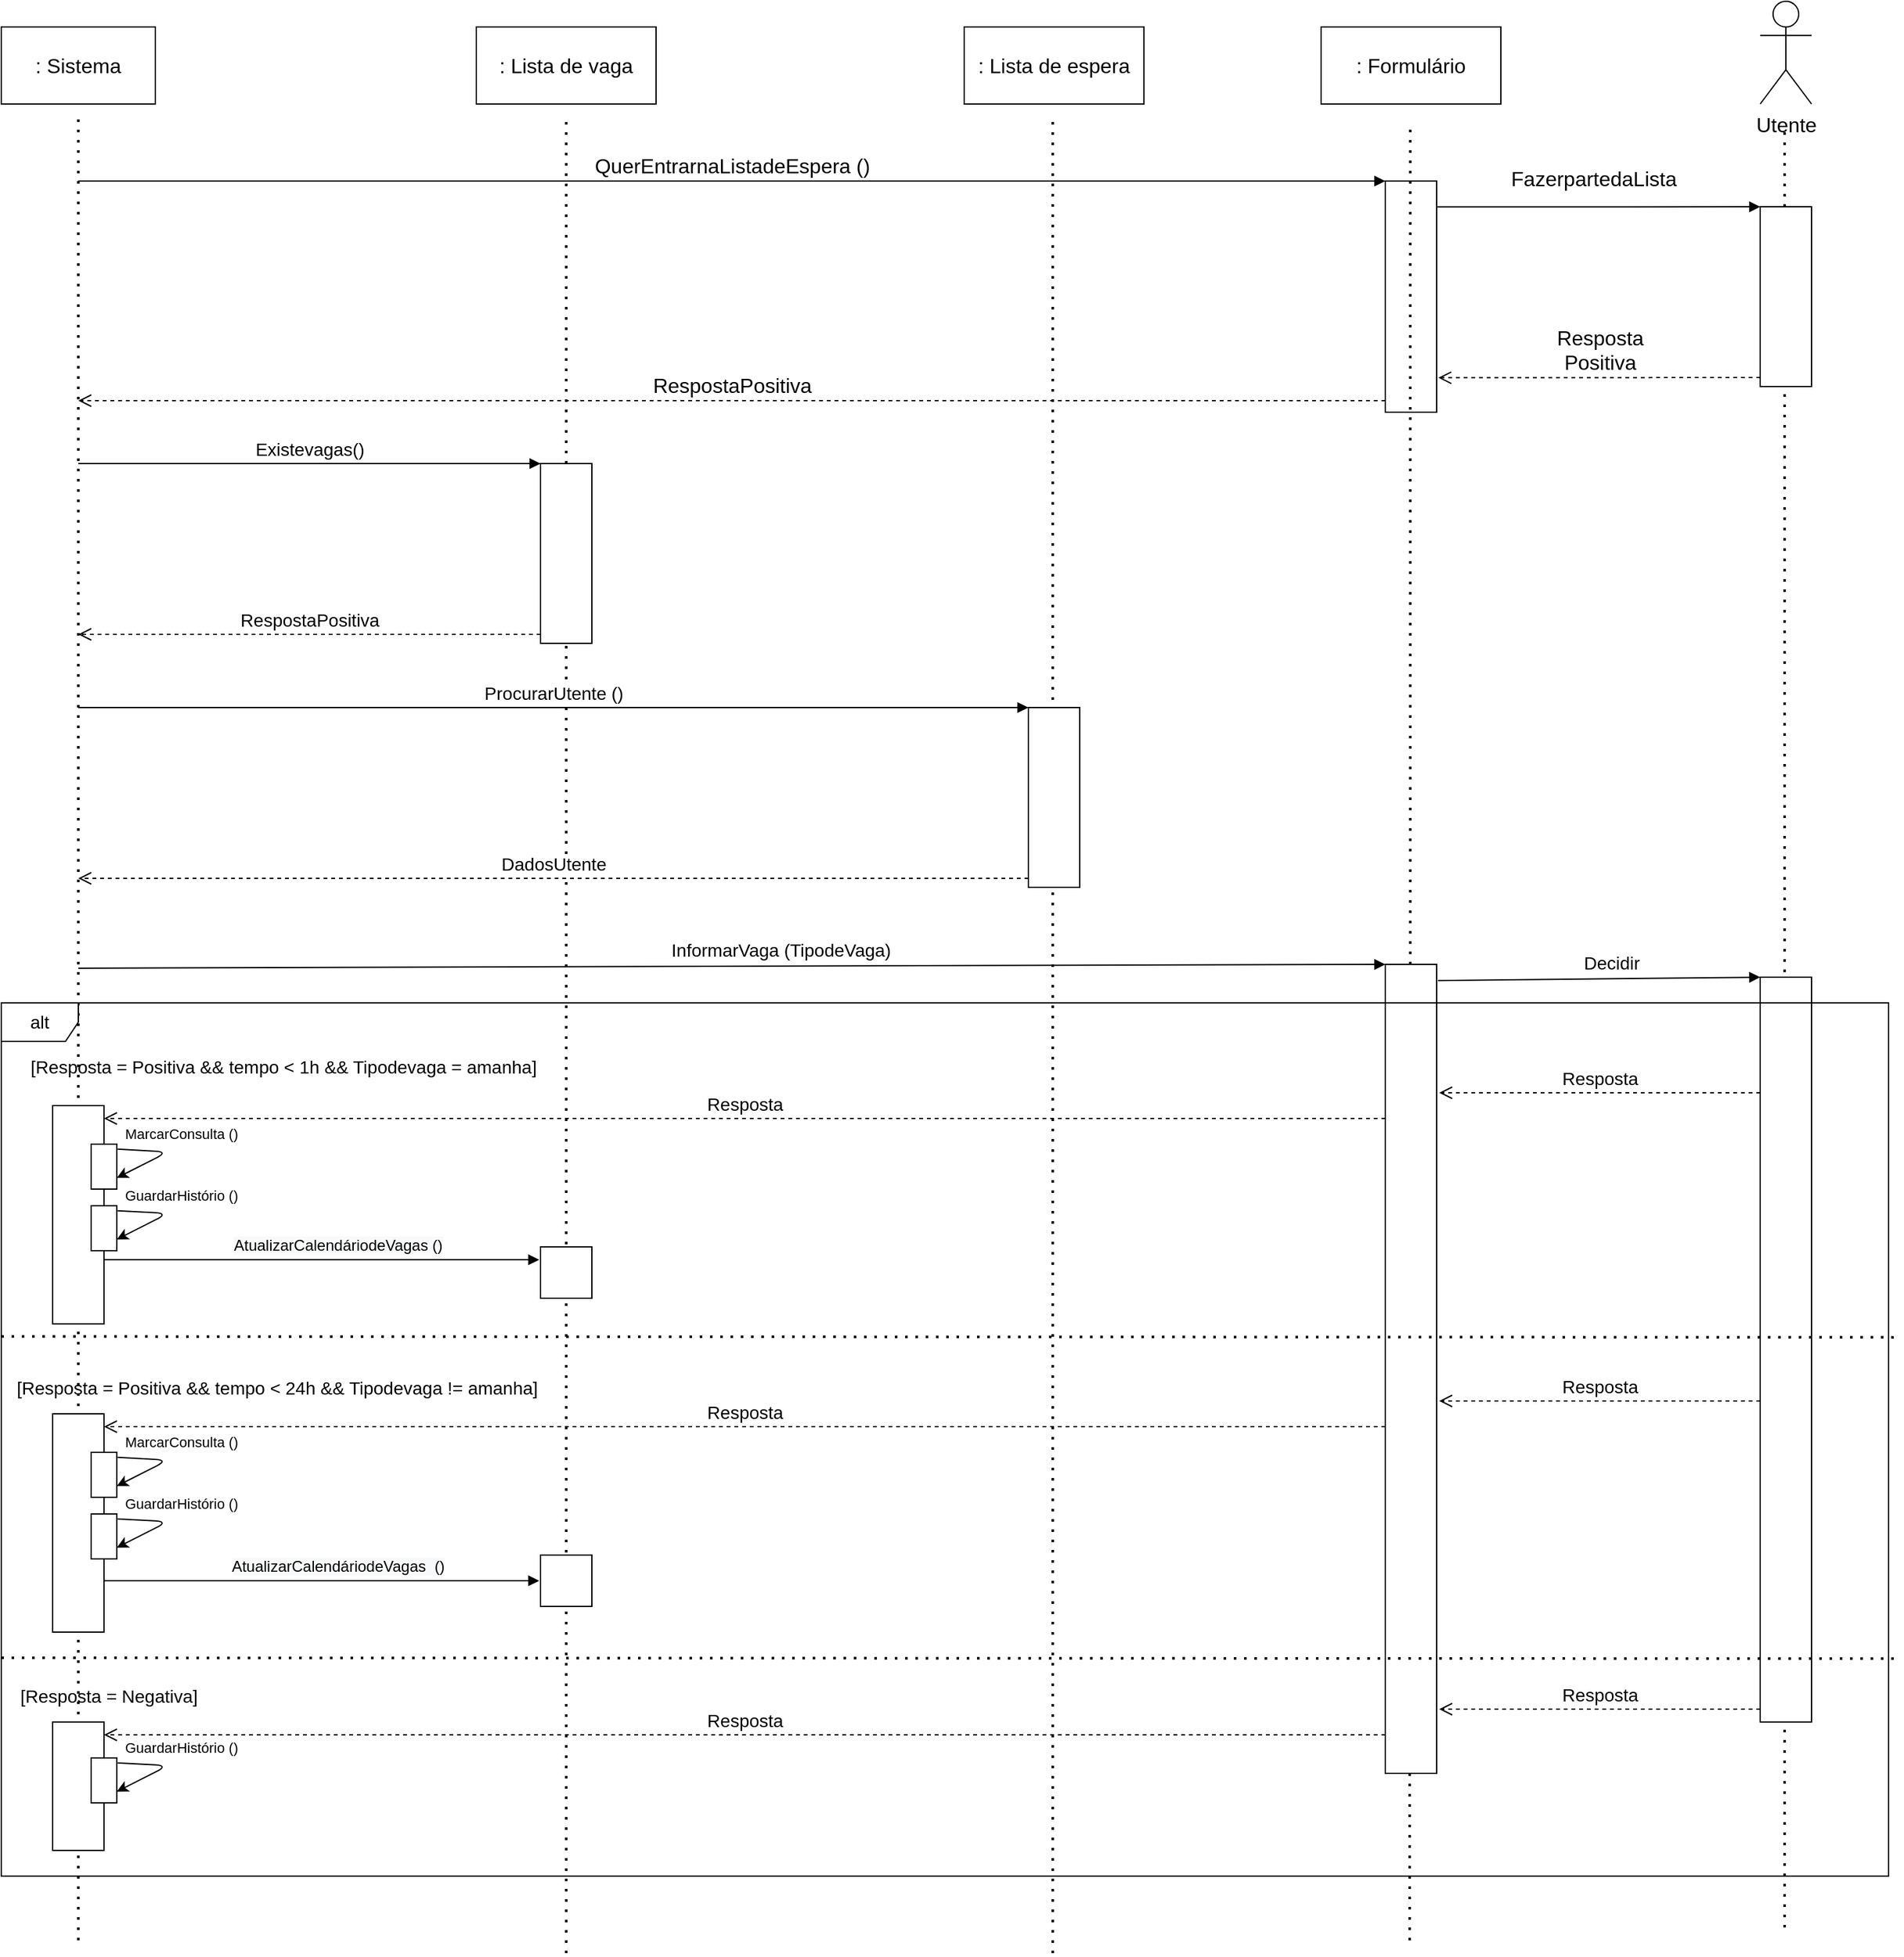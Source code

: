 <mxfile version="14.2.7" type="device"><diagram id="htecm0qHcSELlE1p5ygY" name="Page-1"><mxGraphModel dx="1221" dy="645" grid="1" gridSize="10" guides="1" tooltips="1" connect="1" arrows="1" fold="1" page="1" pageScale="1" pageWidth="2336" pageHeight="1654" math="0" shadow="0"><root><mxCell id="0"/><mxCell id="1" parent="0"/><mxCell id="HVs9noW8Cs3Wsttf9LCI-1" value=": Sistema" style="rounded=0;whiteSpace=wrap;html=1;fontSize=16;" parent="1" vertex="1"><mxGeometry x="80" y="60" width="120" height="60" as="geometry"/></mxCell><mxCell id="HVs9noW8Cs3Wsttf9LCI-2" value="" style="endArrow=none;dashed=1;html=1;dashPattern=1 3;strokeWidth=2;fontSize=16;" parent="1" edge="1"><mxGeometry width="50" height="50" relative="1" as="geometry"><mxPoint x="140" y="1550" as="sourcePoint"/><mxPoint x="140" y="130" as="targetPoint"/></mxGeometry></mxCell><mxCell id="HVs9noW8Cs3Wsttf9LCI-3" value=": Lista de vaga" style="rounded=0;whiteSpace=wrap;html=1;fontSize=16;" parent="1" vertex="1"><mxGeometry x="450" y="60" width="140" height="60" as="geometry"/></mxCell><mxCell id="HVs9noW8Cs3Wsttf9LCI-4" value="" style="endArrow=none;dashed=1;html=1;dashPattern=1 3;strokeWidth=2;fontSize=16;" parent="1" source="9rK2mx8AJZ_IYX5JUG2S-1" edge="1"><mxGeometry width="50" height="50" relative="1" as="geometry"><mxPoint x="520" y="1040" as="sourcePoint"/><mxPoint x="520" y="130" as="targetPoint"/></mxGeometry></mxCell><mxCell id="HVs9noW8Cs3Wsttf9LCI-5" value=": Lista de espera" style="rounded=0;whiteSpace=wrap;html=1;fontSize=16;" parent="1" vertex="1"><mxGeometry x="830" y="60" width="140" height="60" as="geometry"/></mxCell><mxCell id="HVs9noW8Cs3Wsttf9LCI-6" value="" style="endArrow=none;dashed=1;html=1;dashPattern=1 3;strokeWidth=2;fontSize=16;" parent="1" edge="1"><mxGeometry width="50" height="50" relative="1" as="geometry"><mxPoint x="899" y="1560" as="sourcePoint"/><mxPoint x="899" y="130" as="targetPoint"/></mxGeometry></mxCell><mxCell id="HVs9noW8Cs3Wsttf9LCI-7" value="Utente" style="shape=umlActor;verticalLabelPosition=bottom;verticalAlign=top;html=1;outlineConnect=0;fontSize=16;" parent="1" vertex="1"><mxGeometry x="1450" y="40" width="40" height="80" as="geometry"/></mxCell><mxCell id="HVs9noW8Cs3Wsttf9LCI-8" value="" style="endArrow=none;dashed=1;html=1;dashPattern=1 3;strokeWidth=2;fontSize=16;" parent="1" source="wU7JkFVAWZEECIcd1Hod-3" edge="1"><mxGeometry width="50" height="50" relative="1" as="geometry"><mxPoint x="1469" y="1200" as="sourcePoint"/><mxPoint x="1469" y="140" as="targetPoint"/></mxGeometry></mxCell><mxCell id="HVs9noW8Cs3Wsttf9LCI-9" value="" style="html=1;points=[];perimeter=orthogonalPerimeter;strokeColor=#000000;fontSize=16;" parent="1" vertex="1"><mxGeometry x="1158" y="180" width="40" height="180" as="geometry"/></mxCell><mxCell id="HVs9noW8Cs3Wsttf9LCI-10" value="QuerEntrarnaListadeEspera ()" style="html=1;verticalAlign=bottom;endArrow=block;entryX=0;entryY=0;fontSize=16;" parent="1" target="HVs9noW8Cs3Wsttf9LCI-9" edge="1"><mxGeometry relative="1" as="geometry"><mxPoint x="140" y="180" as="sourcePoint"/></mxGeometry></mxCell><mxCell id="HVs9noW8Cs3Wsttf9LCI-11" value="RespostaPositiva" style="html=1;verticalAlign=bottom;endArrow=open;dashed=1;endSize=8;exitX=0;exitY=0.95;fontSize=16;" parent="1" source="HVs9noW8Cs3Wsttf9LCI-9" edge="1"><mxGeometry relative="1" as="geometry"><mxPoint x="140" y="351" as="targetPoint"/></mxGeometry></mxCell><mxCell id="9rK2mx8AJZ_IYX5JUG2S-2" value="Existevagas()" style="html=1;verticalAlign=bottom;endArrow=block;entryX=0;entryY=0;fontSize=14;" parent="1" target="9rK2mx8AJZ_IYX5JUG2S-1" edge="1"><mxGeometry relative="1" as="geometry"><mxPoint x="140" y="400" as="sourcePoint"/></mxGeometry></mxCell><mxCell id="9rK2mx8AJZ_IYX5JUG2S-3" value="RespostaPositiva" style="html=1;verticalAlign=bottom;endArrow=open;dashed=1;endSize=8;exitX=0;exitY=0.95;fontSize=14;" parent="1" source="9rK2mx8AJZ_IYX5JUG2S-1" edge="1"><mxGeometry relative="1" as="geometry"><mxPoint x="140" y="533" as="targetPoint"/></mxGeometry></mxCell><mxCell id="9rK2mx8AJZ_IYX5JUG2S-1" value="" style="html=1;points=[];perimeter=orthogonalPerimeter;strokeColor=#000000;" parent="1" vertex="1"><mxGeometry x="500" y="400" width="40" height="140" as="geometry"/></mxCell><mxCell id="9rK2mx8AJZ_IYX5JUG2S-5" value="" style="endArrow=none;dashed=1;html=1;dashPattern=1 3;strokeWidth=2;fontSize=16;" parent="1" target="9rK2mx8AJZ_IYX5JUG2S-1" edge="1"><mxGeometry width="50" height="50" relative="1" as="geometry"><mxPoint x="520" y="1560" as="sourcePoint"/><mxPoint x="520" y="130" as="targetPoint"/></mxGeometry></mxCell><mxCell id="9rK2mx8AJZ_IYX5JUG2S-10" value="ProcurarUtente ()" style="html=1;verticalAlign=bottom;endArrow=block;entryX=0;entryY=0;fontSize=14;" parent="1" target="9rK2mx8AJZ_IYX5JUG2S-12" edge="1"><mxGeometry relative="1" as="geometry"><mxPoint x="140" y="590" as="sourcePoint"/></mxGeometry></mxCell><mxCell id="9rK2mx8AJZ_IYX5JUG2S-11" value="DadosUtente" style="html=1;verticalAlign=bottom;endArrow=open;dashed=1;endSize=8;exitX=0;exitY=0.95;fontSize=14;" parent="1" source="9rK2mx8AJZ_IYX5JUG2S-12" edge="1"><mxGeometry relative="1" as="geometry"><mxPoint x="140" y="723" as="targetPoint"/></mxGeometry></mxCell><mxCell id="9rK2mx8AJZ_IYX5JUG2S-12" value="" style="html=1;points=[];perimeter=orthogonalPerimeter;strokeColor=#000000;" parent="1" vertex="1"><mxGeometry x="880" y="590" width="40" height="140" as="geometry"/></mxCell><mxCell id="9rK2mx8AJZ_IYX5JUG2S-13" value="InformarVaga (TipodeVaga)" style="html=1;verticalAlign=bottom;endArrow=block;entryX=0;entryY=0;fontSize=14;" parent="1" target="9rK2mx8AJZ_IYX5JUG2S-15" edge="1"><mxGeometry x="0.075" y="1" relative="1" as="geometry"><mxPoint x="140" y="793" as="sourcePoint"/><mxPoint as="offset"/></mxGeometry></mxCell><mxCell id="wU7JkFVAWZEECIcd1Hod-1" value=": Formulário" style="rounded=0;whiteSpace=wrap;html=1;fontSize=16;" parent="1" vertex="1"><mxGeometry x="1108" y="60" width="140" height="60" as="geometry"/></mxCell><mxCell id="wU7JkFVAWZEECIcd1Hod-2" value="" style="endArrow=none;dashed=1;html=1;dashPattern=1 3;strokeWidth=2;fontSize=16;" parent="1" source="9rK2mx8AJZ_IYX5JUG2S-15" edge="1"><mxGeometry width="50" height="50" relative="1" as="geometry"><mxPoint x="1177.41" y="1210" as="sourcePoint"/><mxPoint x="1177.41" y="140" as="targetPoint"/></mxGeometry></mxCell><mxCell id="wU7JkFVAWZEECIcd1Hod-4" value="FazerpartedaLista" style="html=1;verticalAlign=bottom;endArrow=block;entryX=0;entryY=0;fontSize=16;exitX=1.014;exitY=0.112;exitDx=0;exitDy=0;exitPerimeter=0;" parent="1" source="HVs9noW8Cs3Wsttf9LCI-9" target="wU7JkFVAWZEECIcd1Hod-3" edge="1"><mxGeometry x="-0.034" y="10" relative="1" as="geometry"><mxPoint x="1198" y="190" as="sourcePoint"/><mxPoint as="offset"/></mxGeometry></mxCell><mxCell id="wU7JkFVAWZEECIcd1Hod-5" value="Resposta&lt;br&gt;Positiva" style="html=1;verticalAlign=bottom;endArrow=open;dashed=1;endSize=8;exitX=0;exitY=0.95;fontSize=16;entryX=1.033;entryY=0.851;entryDx=0;entryDy=0;entryPerimeter=0;" parent="1" source="wU7JkFVAWZEECIcd1Hod-3" target="HVs9noW8Cs3Wsttf9LCI-9" edge="1"><mxGeometry relative="1" as="geometry"><mxPoint x="1198" y="323" as="targetPoint"/></mxGeometry></mxCell><mxCell id="wU7JkFVAWZEECIcd1Hod-3" value="" style="html=1;points=[];perimeter=orthogonalPerimeter;strokeColor=#000000;fontSize=16;" parent="1" vertex="1"><mxGeometry x="1450" y="200" width="40" height="140" as="geometry"/></mxCell><mxCell id="wU7JkFVAWZEECIcd1Hod-6" value="" style="endArrow=none;dashed=1;html=1;dashPattern=1 3;strokeWidth=2;fontSize=16;" parent="1" target="wU7JkFVAWZEECIcd1Hod-3" edge="1"><mxGeometry width="50" height="50" relative="1" as="geometry"><mxPoint x="1469" y="1540" as="sourcePoint"/><mxPoint x="1469" y="140" as="targetPoint"/></mxGeometry></mxCell><mxCell id="9rK2mx8AJZ_IYX5JUG2S-15" value="" style="html=1;points=[];perimeter=orthogonalPerimeter;strokeColor=#000000;" parent="1" vertex="1"><mxGeometry x="1158" y="790" width="40" height="630" as="geometry"/></mxCell><mxCell id="wU7JkFVAWZEECIcd1Hod-7" value="" style="endArrow=none;dashed=1;html=1;dashPattern=1 3;strokeWidth=2;fontSize=16;" parent="1" edge="1"><mxGeometry width="50" height="50" relative="1" as="geometry"><mxPoint x="1177" y="1550" as="sourcePoint"/><mxPoint x="1177" y="1420" as="targetPoint"/></mxGeometry></mxCell><mxCell id="KhOwx7fqE66VObXmls67-1" value="Decidir" style="html=1;verticalAlign=bottom;endArrow=block;entryX=0;entryY=0;fontSize=14;exitX=1.026;exitY=0.02;exitDx=0;exitDy=0;exitPerimeter=0;" parent="1" source="9rK2mx8AJZ_IYX5JUG2S-15" target="KhOwx7fqE66VObXmls67-2" edge="1"><mxGeometry x="0.075" y="1" relative="1" as="geometry"><mxPoint x="1201.6" y="800" as="sourcePoint"/><mxPoint as="offset"/></mxGeometry></mxCell><mxCell id="KhOwx7fqE66VObXmls67-2" value="" style="html=1;points=[];perimeter=orthogonalPerimeter;strokeColor=#000000;" parent="1" vertex="1"><mxGeometry x="1450" y="800" width="40" height="580" as="geometry"/></mxCell><mxCell id="KhOwx7fqE66VObXmls67-3" value="alt" style="shape=umlFrame;whiteSpace=wrap;html=1;fontSize=14;" parent="1" vertex="1"><mxGeometry x="80" y="820" width="1470" height="680" as="geometry"/></mxCell><mxCell id="KhOwx7fqE66VObXmls67-4" value="[Resposta = Positiva &amp;amp;&amp;amp; tempo &amp;lt; 1h &amp;amp;&amp;amp; Tipodevaga = amanha]" style="text;html=1;strokeColor=none;fillColor=none;align=center;verticalAlign=middle;whiteSpace=wrap;rounded=0;fontSize=14;" parent="1" vertex="1"><mxGeometry x="100" y="860" width="400" height="20" as="geometry"/></mxCell><mxCell id="KhOwx7fqE66VObXmls67-5" value="[Resposta = Positiva &amp;amp;&amp;amp; tempo &amp;lt; 24h &amp;amp;&amp;amp; Tipodevaga != amanha]" style="text;html=1;strokeColor=none;fillColor=none;align=center;verticalAlign=middle;whiteSpace=wrap;rounded=0;fontSize=14;" parent="1" vertex="1"><mxGeometry x="90" y="1110" width="410" height="20" as="geometry"/></mxCell><mxCell id="KhOwx7fqE66VObXmls67-7" value="Resposta" style="html=1;verticalAlign=bottom;endArrow=open;dashed=1;endSize=8;fontSize=14;" parent="1" edge="1"><mxGeometry relative="1" as="geometry"><mxPoint x="1200" y="890" as="targetPoint"/><mxPoint x="1450" y="890" as="sourcePoint"/></mxGeometry></mxCell><mxCell id="KhOwx7fqE66VObXmls67-8" value="Resposta" style="html=1;verticalAlign=bottom;endArrow=open;dashed=1;endSize=8;fontSize=14;" parent="1" edge="1"><mxGeometry relative="1" as="geometry"><mxPoint x="160" y="910" as="targetPoint"/><mxPoint x="1158" y="910" as="sourcePoint"/></mxGeometry></mxCell><mxCell id="KhOwx7fqE66VObXmls67-9" value="" style="html=1;points=[];perimeter=orthogonalPerimeter;strokeColor=#000000;" parent="1" vertex="1"><mxGeometry x="120" y="900" width="40" height="170" as="geometry"/></mxCell><mxCell id="KhOwx7fqE66VObXmls67-12" value="" style="rounded=0;whiteSpace=wrap;html=1;fillColor=#FFFFFF;gradientColor=none;" parent="1" vertex="1"><mxGeometry x="150" y="977.97" width="20" height="35" as="geometry"/></mxCell><mxCell id="KhOwx7fqE66VObXmls67-13" value="" style="endArrow=classic;html=1;exitX=1.031;exitY=0.111;exitDx=0;exitDy=0;entryX=1;entryY=0.75;entryDx=0;entryDy=0;exitPerimeter=0;" parent="1" source="KhOwx7fqE66VObXmls67-12" target="KhOwx7fqE66VObXmls67-12" edge="1"><mxGeometry width="50" height="50" relative="1" as="geometry"><mxPoint x="90" y="1012.97" as="sourcePoint"/><mxPoint x="240" y="992.97" as="targetPoint"/><Array as="points"><mxPoint x="210" y="983.97"/></Array></mxGeometry></mxCell><mxCell id="KhOwx7fqE66VObXmls67-14" value="GuardarHistório ()" style="edgeLabel;html=1;align=center;verticalAlign=middle;resizable=0;points=[];fontSize=11;" parent="KhOwx7fqE66VObXmls67-13" vertex="1" connectable="0"><mxGeometry x="-0.61" relative="1" as="geometry"><mxPoint x="32.74" y="-12.74" as="offset"/></mxGeometry></mxCell><mxCell id="KhOwx7fqE66VObXmls67-15" value="&lt;span style=&quot;font-size: 12px ; text-align: left ; background-color: rgb(248 , 249 , 250)&quot;&gt;AtualizarCalendáriodeVagas ()&lt;/span&gt;" style="html=1;verticalAlign=bottom;endArrow=block;fontSize=14;" parent="1" edge="1"><mxGeometry x="0.075" y="1" relative="1" as="geometry"><mxPoint x="160" y="1020" as="sourcePoint"/><mxPoint x="499" y="1020" as="targetPoint"/><mxPoint as="offset"/></mxGeometry></mxCell><mxCell id="KhOwx7fqE66VObXmls67-16" value="" style="html=1;points=[];perimeter=orthogonalPerimeter;strokeColor=#000000;" parent="1" vertex="1"><mxGeometry x="500" y="1010" width="40" height="40" as="geometry"/></mxCell><mxCell id="KhOwx7fqE66VObXmls67-17" value="" style="rounded=0;whiteSpace=wrap;html=1;fillColor=#FFFFFF;gradientColor=none;" parent="1" vertex="1"><mxGeometry x="150" y="930" width="20" height="35" as="geometry"/></mxCell><mxCell id="KhOwx7fqE66VObXmls67-18" value="" style="endArrow=classic;html=1;exitX=1.031;exitY=0.111;exitDx=0;exitDy=0;entryX=1;entryY=0.75;entryDx=0;entryDy=0;exitPerimeter=0;" parent="1" source="KhOwx7fqE66VObXmls67-17" target="KhOwx7fqE66VObXmls67-17" edge="1"><mxGeometry width="50" height="50" relative="1" as="geometry"><mxPoint x="90" y="965" as="sourcePoint"/><mxPoint x="240" y="945" as="targetPoint"/><Array as="points"><mxPoint x="210" y="936"/></Array></mxGeometry></mxCell><mxCell id="KhOwx7fqE66VObXmls67-19" value="MarcarConsulta ()" style="edgeLabel;html=1;align=center;verticalAlign=middle;resizable=0;points=[];fontSize=11;" parent="KhOwx7fqE66VObXmls67-18" vertex="1" connectable="0"><mxGeometry x="-0.61" relative="1" as="geometry"><mxPoint x="32.74" y="-12.74" as="offset"/></mxGeometry></mxCell><mxCell id="KhOwx7fqE66VObXmls67-21" value="Resposta" style="html=1;verticalAlign=bottom;endArrow=open;dashed=1;endSize=8;fontSize=14;" parent="1" edge="1"><mxGeometry relative="1" as="geometry"><mxPoint x="1200" y="1130" as="targetPoint"/><mxPoint x="1450" y="1130" as="sourcePoint"/></mxGeometry></mxCell><mxCell id="KhOwx7fqE66VObXmls67-22" value="Resposta" style="html=1;verticalAlign=bottom;endArrow=open;dashed=1;endSize=8;fontSize=14;" parent="1" edge="1"><mxGeometry relative="1" as="geometry"><mxPoint x="160" y="1150" as="targetPoint"/><mxPoint x="1158" y="1150" as="sourcePoint"/></mxGeometry></mxCell><mxCell id="KhOwx7fqE66VObXmls67-23" value="" style="html=1;points=[];perimeter=orthogonalPerimeter;strokeColor=#000000;" parent="1" vertex="1"><mxGeometry x="120" y="1140" width="40" height="170" as="geometry"/></mxCell><mxCell id="KhOwx7fqE66VObXmls67-24" value="" style="rounded=0;whiteSpace=wrap;html=1;fillColor=#FFFFFF;gradientColor=none;" parent="1" vertex="1"><mxGeometry x="150" y="1217.97" width="20" height="35" as="geometry"/></mxCell><mxCell id="KhOwx7fqE66VObXmls67-25" value="" style="endArrow=classic;html=1;exitX=1.031;exitY=0.111;exitDx=0;exitDy=0;entryX=1;entryY=0.75;entryDx=0;entryDy=0;exitPerimeter=0;" parent="1" source="KhOwx7fqE66VObXmls67-24" target="KhOwx7fqE66VObXmls67-24" edge="1"><mxGeometry width="50" height="50" relative="1" as="geometry"><mxPoint x="90" y="1252.97" as="sourcePoint"/><mxPoint x="240" y="1232.97" as="targetPoint"/><Array as="points"><mxPoint x="210" y="1223.97"/></Array></mxGeometry></mxCell><mxCell id="KhOwx7fqE66VObXmls67-26" value="GuardarHistório ()" style="edgeLabel;html=1;align=center;verticalAlign=middle;resizable=0;points=[];fontSize=11;" parent="KhOwx7fqE66VObXmls67-25" vertex="1" connectable="0"><mxGeometry x="-0.61" relative="1" as="geometry"><mxPoint x="32.74" y="-12.74" as="offset"/></mxGeometry></mxCell><mxCell id="KhOwx7fqE66VObXmls67-27" value="&lt;span style=&quot;font-size: 12px ; text-align: left ; background-color: rgb(248 , 249 , 250)&quot;&gt;AtualizarCalendáriodeVagas&amp;nbsp; ()&lt;/span&gt;" style="html=1;verticalAlign=bottom;endArrow=block;fontSize=14;" parent="1" edge="1"><mxGeometry x="0.075" y="1" relative="1" as="geometry"><mxPoint x="160" y="1270" as="sourcePoint"/><mxPoint x="499" y="1270" as="targetPoint"/><mxPoint as="offset"/></mxGeometry></mxCell><mxCell id="KhOwx7fqE66VObXmls67-28" value="" style="html=1;points=[];perimeter=orthogonalPerimeter;strokeColor=#000000;" parent="1" vertex="1"><mxGeometry x="500" y="1250" width="40" height="40" as="geometry"/></mxCell><mxCell id="KhOwx7fqE66VObXmls67-29" value="" style="rounded=0;whiteSpace=wrap;html=1;fillColor=#FFFFFF;gradientColor=none;" parent="1" vertex="1"><mxGeometry x="150" y="1170" width="20" height="35" as="geometry"/></mxCell><mxCell id="KhOwx7fqE66VObXmls67-30" value="" style="endArrow=classic;html=1;exitX=1.031;exitY=0.111;exitDx=0;exitDy=0;entryX=1;entryY=0.75;entryDx=0;entryDy=0;exitPerimeter=0;" parent="1" source="KhOwx7fqE66VObXmls67-29" target="KhOwx7fqE66VObXmls67-29" edge="1"><mxGeometry width="50" height="50" relative="1" as="geometry"><mxPoint x="90" y="1205" as="sourcePoint"/><mxPoint x="240" y="1185" as="targetPoint"/><Array as="points"><mxPoint x="210" y="1176"/></Array></mxGeometry></mxCell><mxCell id="KhOwx7fqE66VObXmls67-31" value="MarcarConsulta ()" style="edgeLabel;html=1;align=center;verticalAlign=middle;resizable=0;points=[];fontSize=11;" parent="KhOwx7fqE66VObXmls67-30" vertex="1" connectable="0"><mxGeometry x="-0.61" relative="1" as="geometry"><mxPoint x="32.74" y="-12.74" as="offset"/></mxGeometry></mxCell><mxCell id="KhOwx7fqE66VObXmls67-32" value="[Resposta = Negativa]" style="text;html=1;strokeColor=none;fillColor=none;align=center;verticalAlign=middle;whiteSpace=wrap;rounded=0;fontSize=14;" parent="1" vertex="1"><mxGeometry x="90" y="1350" width="148" height="20" as="geometry"/></mxCell><mxCell id="KhOwx7fqE66VObXmls67-33" value="Resposta" style="html=1;verticalAlign=bottom;endArrow=open;dashed=1;endSize=8;fontSize=14;" parent="1" edge="1"><mxGeometry relative="1" as="geometry"><mxPoint x="1200" y="1370" as="targetPoint"/><mxPoint x="1450" y="1370" as="sourcePoint"/></mxGeometry></mxCell><mxCell id="KhOwx7fqE66VObXmls67-34" value="Resposta" style="html=1;verticalAlign=bottom;endArrow=open;dashed=1;endSize=8;fontSize=14;" parent="1" edge="1"><mxGeometry relative="1" as="geometry"><mxPoint x="160" y="1390" as="targetPoint"/><mxPoint x="1158" y="1390" as="sourcePoint"/></mxGeometry></mxCell><mxCell id="KhOwx7fqE66VObXmls67-35" value="" style="html=1;points=[];perimeter=orthogonalPerimeter;strokeColor=#000000;" parent="1" vertex="1"><mxGeometry x="120" y="1380" width="40" height="100" as="geometry"/></mxCell><mxCell id="KhOwx7fqE66VObXmls67-36" value="" style="rounded=0;whiteSpace=wrap;html=1;fillColor=#FFFFFF;gradientColor=none;" parent="1" vertex="1"><mxGeometry x="150" y="1407.97" width="20" height="35" as="geometry"/></mxCell><mxCell id="KhOwx7fqE66VObXmls67-37" value="" style="endArrow=classic;html=1;exitX=1.031;exitY=0.111;exitDx=0;exitDy=0;entryX=1;entryY=0.75;entryDx=0;entryDy=0;exitPerimeter=0;" parent="1" source="KhOwx7fqE66VObXmls67-36" target="KhOwx7fqE66VObXmls67-36" edge="1"><mxGeometry width="50" height="50" relative="1" as="geometry"><mxPoint x="90" y="1442.97" as="sourcePoint"/><mxPoint x="240" y="1422.97" as="targetPoint"/><Array as="points"><mxPoint x="210" y="1413.97"/></Array></mxGeometry></mxCell><mxCell id="KhOwx7fqE66VObXmls67-38" value="GuardarHistório ()" style="edgeLabel;html=1;align=center;verticalAlign=middle;resizable=0;points=[];fontSize=11;" parent="KhOwx7fqE66VObXmls67-37" vertex="1" connectable="0"><mxGeometry x="-0.61" relative="1" as="geometry"><mxPoint x="32.74" y="-12.74" as="offset"/></mxGeometry></mxCell><mxCell id="KhOwx7fqE66VObXmls67-46" value="" style="endArrow=none;dashed=1;html=1;dashPattern=1 3;strokeWidth=2;exitX=0;exitY=0.382;exitDx=0;exitDy=0;exitPerimeter=0;entryX=1.006;entryY=0.383;entryDx=0;entryDy=0;entryPerimeter=0;" parent="1" source="KhOwx7fqE66VObXmls67-3" target="KhOwx7fqE66VObXmls67-3" edge="1"><mxGeometry width="50" height="50" relative="1" as="geometry"><mxPoint x="470" y="1230" as="sourcePoint"/><mxPoint x="520" y="1180" as="targetPoint"/></mxGeometry></mxCell><mxCell id="KhOwx7fqE66VObXmls67-47" value="" style="endArrow=none;dashed=1;html=1;dashPattern=1 3;strokeWidth=2;exitX=0;exitY=0.382;exitDx=0;exitDy=0;exitPerimeter=0;entryX=1.006;entryY=0.383;entryDx=0;entryDy=0;entryPerimeter=0;" parent="1" edge="1"><mxGeometry width="50" height="50" relative="1" as="geometry"><mxPoint x="80" y="1330.0" as="sourcePoint"/><mxPoint x="1558.82" y="1330.68" as="targetPoint"/></mxGeometry></mxCell></root></mxGraphModel></diagram></mxfile>